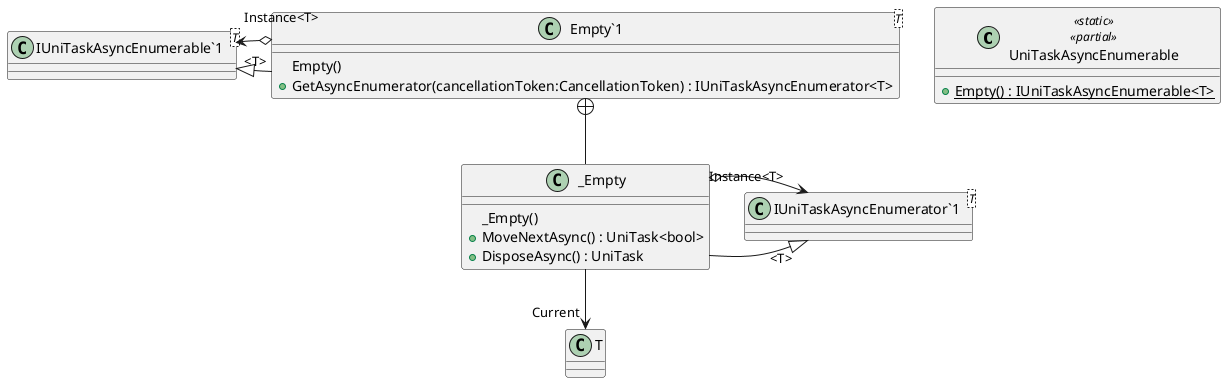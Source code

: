 @startuml
class UniTaskAsyncEnumerable <<static>> <<partial>> {
    + {static} Empty() : IUniTaskAsyncEnumerable<T>
}
class "Empty`1"<T> {
    Empty()
    + GetAsyncEnumerator(cancellationToken:CancellationToken) : IUniTaskAsyncEnumerator<T>
}
class "IUniTaskAsyncEnumerable`1"<T> {
}
class _Empty {
    _Empty()
    + MoveNextAsync() : UniTask<bool>
    + DisposeAsync() : UniTask
}
class "IUniTaskAsyncEnumerator`1"<T> {
}
"IUniTaskAsyncEnumerable`1" "<T>" <|-- "Empty`1"
"Empty`1" o-> "Instance<T>" "IUniTaskAsyncEnumerable`1"
"Empty`1" +-- _Empty
"IUniTaskAsyncEnumerator`1" "<T>" <|-- _Empty
_Empty o-> "Instance<T>" "IUniTaskAsyncEnumerator`1"
_Empty --> "Current" T
@enduml
